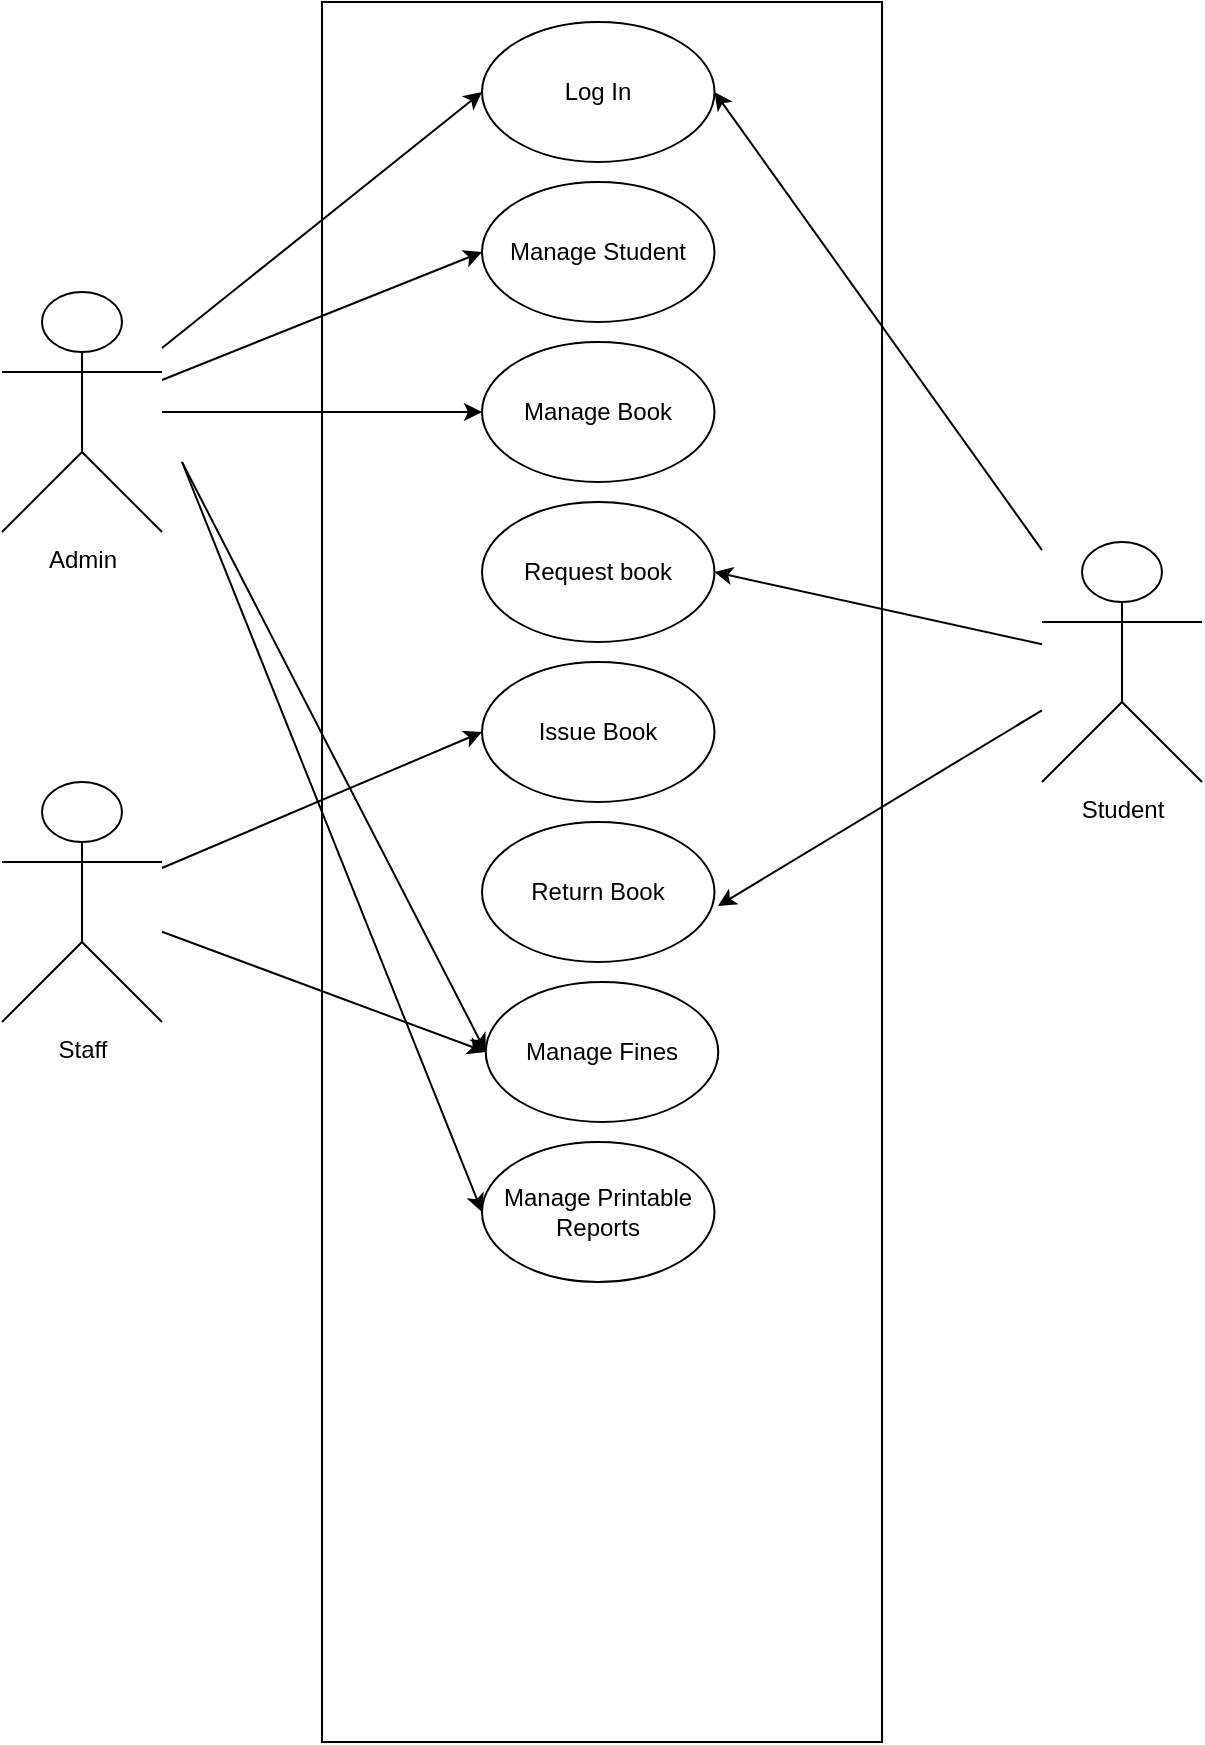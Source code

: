 <mxfile version="22.1.1" type="github">
  <diagram name="Page-1" id="JqbXBvx72ZZyYqK1889p">
    <mxGraphModel dx="880" dy="468" grid="1" gridSize="10" guides="1" tooltips="1" connect="1" arrows="1" fold="1" page="1" pageScale="1" pageWidth="850" pageHeight="1100" math="0" shadow="0">
      <root>
        <mxCell id="0" />
        <mxCell id="1" parent="0" />
        <mxCell id="itMkBh5yz5OK9GTrzqtW-25" style="rounded=0;orthogonalLoop=1;jettySize=auto;html=1;entryX=0;entryY=0.5;entryDx=0;entryDy=0;" parent="1" source="itMkBh5yz5OK9GTrzqtW-1" target="itMkBh5yz5OK9GTrzqtW-8" edge="1">
          <mxGeometry relative="1" as="geometry" />
        </mxCell>
        <mxCell id="itMkBh5yz5OK9GTrzqtW-26" style="rounded=0;orthogonalLoop=1;jettySize=auto;html=1;entryX=0;entryY=0.5;entryDx=0;entryDy=0;" parent="1" source="itMkBh5yz5OK9GTrzqtW-1" target="itMkBh5yz5OK9GTrzqtW-10" edge="1">
          <mxGeometry relative="1" as="geometry" />
        </mxCell>
        <mxCell id="itMkBh5yz5OK9GTrzqtW-27" style="rounded=0;orthogonalLoop=1;jettySize=auto;html=1;entryX=0;entryY=0.5;entryDx=0;entryDy=0;" parent="1" source="itMkBh5yz5OK9GTrzqtW-1" target="itMkBh5yz5OK9GTrzqtW-16" edge="1">
          <mxGeometry relative="1" as="geometry" />
        </mxCell>
        <mxCell id="itMkBh5yz5OK9GTrzqtW-28" style="rounded=0;orthogonalLoop=1;jettySize=auto;html=1;entryX=0;entryY=0.5;entryDx=0;entryDy=0;" parent="1" target="itMkBh5yz5OK9GTrzqtW-21" edge="1">
          <mxGeometry relative="1" as="geometry">
            <mxPoint x="210" y="320" as="sourcePoint" />
          </mxGeometry>
        </mxCell>
        <mxCell id="itMkBh5yz5OK9GTrzqtW-1" value="Admin" style="shape=umlActor;verticalLabelPosition=bottom;verticalAlign=top;html=1;outlineConnect=0;" parent="1" vertex="1">
          <mxGeometry x="120" y="235" width="80" height="120" as="geometry" />
        </mxCell>
        <mxCell id="itMkBh5yz5OK9GTrzqtW-7" value="" style="rounded=0;whiteSpace=wrap;html=1;fillColor=none;" parent="1" vertex="1">
          <mxGeometry x="280" y="90" width="280" height="870" as="geometry" />
        </mxCell>
        <mxCell id="itMkBh5yz5OK9GTrzqtW-8" value="Log In" style="ellipse;whiteSpace=wrap;html=1;fillColor=none;" parent="1" vertex="1">
          <mxGeometry x="360" y="100" width="116.25" height="70" as="geometry" />
        </mxCell>
        <mxCell id="itMkBh5yz5OK9GTrzqtW-10" value="Manage Student" style="ellipse;whiteSpace=wrap;html=1;fillColor=none;" parent="1" vertex="1">
          <mxGeometry x="360" y="180" width="116.25" height="70" as="geometry" />
        </mxCell>
        <mxCell id="itMkBh5yz5OK9GTrzqtW-16" value="Manage Book" style="ellipse;whiteSpace=wrap;html=1;fillColor=none;" parent="1" vertex="1">
          <mxGeometry x="360" y="260" width="116.25" height="70" as="geometry" />
        </mxCell>
        <mxCell id="itMkBh5yz5OK9GTrzqtW-17" value="Request book" style="ellipse;whiteSpace=wrap;html=1;fillColor=none;" parent="1" vertex="1">
          <mxGeometry x="360" y="340" width="116.25" height="70" as="geometry" />
        </mxCell>
        <mxCell id="itMkBh5yz5OK9GTrzqtW-19" value="Issue Book" style="ellipse;whiteSpace=wrap;html=1;fillColor=none;" parent="1" vertex="1">
          <mxGeometry x="360" y="420" width="116.25" height="70" as="geometry" />
        </mxCell>
        <mxCell id="itMkBh5yz5OK9GTrzqtW-20" value="Return Book" style="ellipse;whiteSpace=wrap;html=1;fillColor=none;" parent="1" vertex="1">
          <mxGeometry x="360" y="500" width="116.25" height="70" as="geometry" />
        </mxCell>
        <mxCell id="itMkBh5yz5OK9GTrzqtW-21" value="Manage Fines" style="ellipse;whiteSpace=wrap;html=1;fillColor=none;" parent="1" vertex="1">
          <mxGeometry x="361.88" y="580" width="116.25" height="70" as="geometry" />
        </mxCell>
        <mxCell id="itMkBh5yz5OK9GTrzqtW-22" value="Manage Printable Reports" style="ellipse;whiteSpace=wrap;html=1;fillColor=none;" parent="1" vertex="1">
          <mxGeometry x="360" y="660" width="116.25" height="70" as="geometry" />
        </mxCell>
        <mxCell id="itMkBh5yz5OK9GTrzqtW-29" style="rounded=0;orthogonalLoop=1;jettySize=auto;html=1;entryX=0;entryY=0.5;entryDx=0;entryDy=0;" parent="1" source="itMkBh5yz5OK9GTrzqtW-23" target="itMkBh5yz5OK9GTrzqtW-19" edge="1">
          <mxGeometry relative="1" as="geometry" />
        </mxCell>
        <mxCell id="itMkBh5yz5OK9GTrzqtW-30" style="rounded=0;orthogonalLoop=1;jettySize=auto;html=1;entryX=0;entryY=0.5;entryDx=0;entryDy=0;" parent="1" source="itMkBh5yz5OK9GTrzqtW-23" target="itMkBh5yz5OK9GTrzqtW-21" edge="1">
          <mxGeometry relative="1" as="geometry" />
        </mxCell>
        <mxCell id="itMkBh5yz5OK9GTrzqtW-23" value="Staff" style="shape=umlActor;verticalLabelPosition=bottom;verticalAlign=top;html=1;outlineConnect=0;" parent="1" vertex="1">
          <mxGeometry x="120" y="480" width="80" height="120" as="geometry" />
        </mxCell>
        <mxCell id="WZBMiDgrQ6TOwiLmEoE7-1" style="rounded=0;orthogonalLoop=1;jettySize=auto;html=1;entryX=1;entryY=0.5;entryDx=0;entryDy=0;" edge="1" parent="1" source="itMkBh5yz5OK9GTrzqtW-24" target="itMkBh5yz5OK9GTrzqtW-8">
          <mxGeometry relative="1" as="geometry" />
        </mxCell>
        <mxCell id="WZBMiDgrQ6TOwiLmEoE7-2" style="rounded=0;orthogonalLoop=1;jettySize=auto;html=1;entryX=1;entryY=0.5;entryDx=0;entryDy=0;" edge="1" parent="1" source="itMkBh5yz5OK9GTrzqtW-24" target="itMkBh5yz5OK9GTrzqtW-17">
          <mxGeometry relative="1" as="geometry" />
        </mxCell>
        <mxCell id="itMkBh5yz5OK9GTrzqtW-24" value="Student" style="shape=umlActor;verticalLabelPosition=bottom;verticalAlign=top;html=1;outlineConnect=0;" parent="1" vertex="1">
          <mxGeometry x="640" y="360" width="80" height="120" as="geometry" />
        </mxCell>
        <mxCell id="itMkBh5yz5OK9GTrzqtW-31" style="rounded=0;orthogonalLoop=1;jettySize=auto;html=1;entryX=0;entryY=0.5;entryDx=0;entryDy=0;" parent="1" target="itMkBh5yz5OK9GTrzqtW-22" edge="1">
          <mxGeometry relative="1" as="geometry">
            <mxPoint x="210" y="320" as="sourcePoint" />
          </mxGeometry>
        </mxCell>
        <mxCell id="WZBMiDgrQ6TOwiLmEoE7-3" style="rounded=0;orthogonalLoop=1;jettySize=auto;html=1;entryX=1.015;entryY=0.6;entryDx=0;entryDy=0;entryPerimeter=0;" edge="1" parent="1" source="itMkBh5yz5OK9GTrzqtW-24" target="itMkBh5yz5OK9GTrzqtW-20">
          <mxGeometry relative="1" as="geometry" />
        </mxCell>
      </root>
    </mxGraphModel>
  </diagram>
</mxfile>
